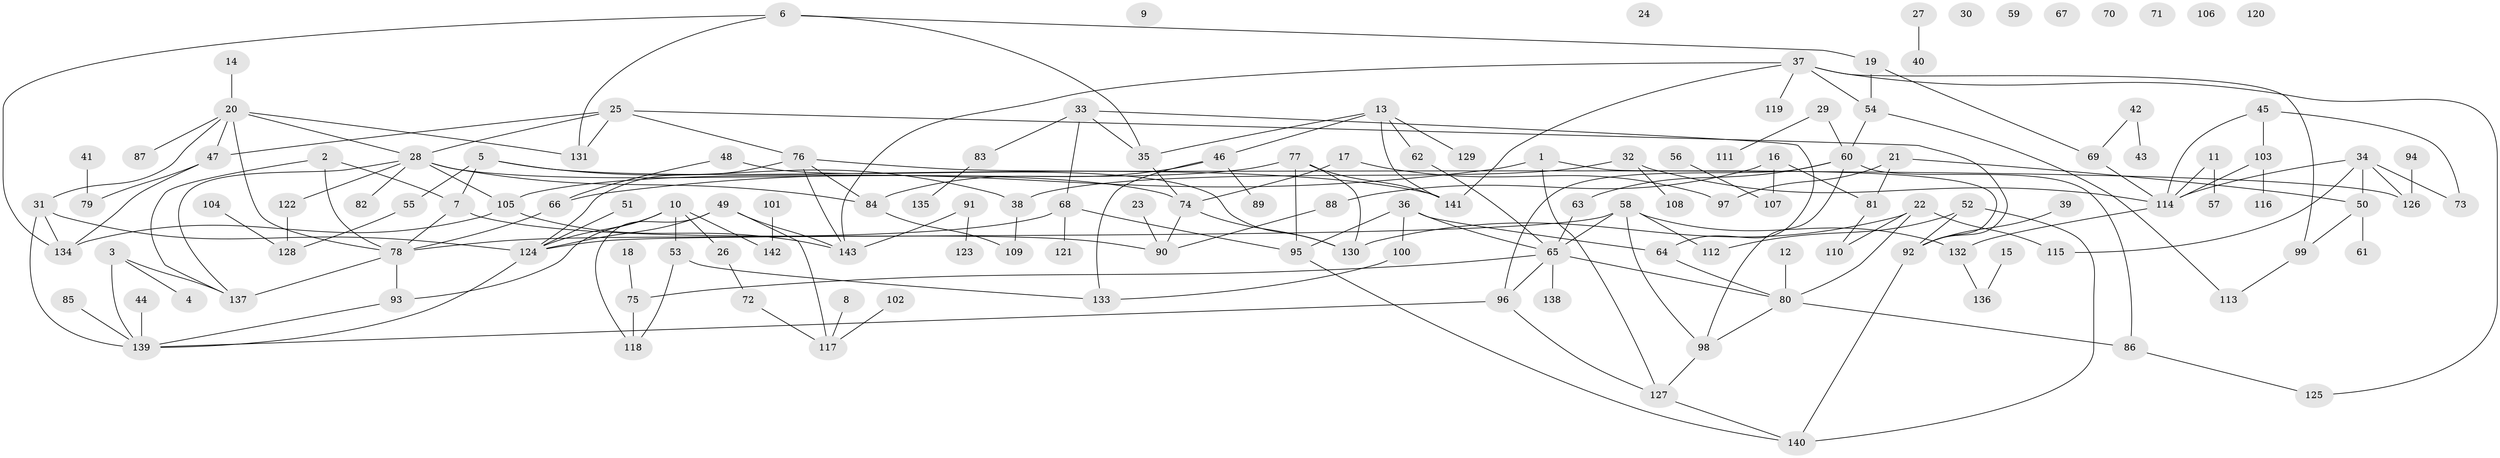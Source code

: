 // coarse degree distribution, {9: 0.014084507042253521, 2: 0.16901408450704225, 6: 0.056338028169014086, 1: 0.2676056338028169, 0: 0.14084507042253522, 7: 0.056338028169014086, 10: 0.028169014084507043, 14: 0.014084507042253521, 4: 0.1267605633802817, 5: 0.04225352112676056, 3: 0.07042253521126761, 16: 0.014084507042253521}
// Generated by graph-tools (version 1.1) at 2025/16/03/04/25 18:16:28]
// undirected, 143 vertices, 196 edges
graph export_dot {
graph [start="1"]
  node [color=gray90,style=filled];
  1;
  2;
  3;
  4;
  5;
  6;
  7;
  8;
  9;
  10;
  11;
  12;
  13;
  14;
  15;
  16;
  17;
  18;
  19;
  20;
  21;
  22;
  23;
  24;
  25;
  26;
  27;
  28;
  29;
  30;
  31;
  32;
  33;
  34;
  35;
  36;
  37;
  38;
  39;
  40;
  41;
  42;
  43;
  44;
  45;
  46;
  47;
  48;
  49;
  50;
  51;
  52;
  53;
  54;
  55;
  56;
  57;
  58;
  59;
  60;
  61;
  62;
  63;
  64;
  65;
  66;
  67;
  68;
  69;
  70;
  71;
  72;
  73;
  74;
  75;
  76;
  77;
  78;
  79;
  80;
  81;
  82;
  83;
  84;
  85;
  86;
  87;
  88;
  89;
  90;
  91;
  92;
  93;
  94;
  95;
  96;
  97;
  98;
  99;
  100;
  101;
  102;
  103;
  104;
  105;
  106;
  107;
  108;
  109;
  110;
  111;
  112;
  113;
  114;
  115;
  116;
  117;
  118;
  119;
  120;
  121;
  122;
  123;
  124;
  125;
  126;
  127;
  128;
  129;
  130;
  131;
  132;
  133;
  134;
  135;
  136;
  137;
  138;
  139;
  140;
  141;
  142;
  143;
  1 -- 66;
  1 -- 92;
  1 -- 127;
  2 -- 7;
  2 -- 78;
  2 -- 137;
  3 -- 4;
  3 -- 137;
  3 -- 139;
  5 -- 7;
  5 -- 38;
  5 -- 55;
  5 -- 141;
  6 -- 19;
  6 -- 35;
  6 -- 131;
  6 -- 134;
  7 -- 78;
  7 -- 90;
  8 -- 117;
  10 -- 26;
  10 -- 53;
  10 -- 93;
  10 -- 124;
  10 -- 142;
  11 -- 57;
  11 -- 114;
  12 -- 80;
  13 -- 35;
  13 -- 46;
  13 -- 62;
  13 -- 129;
  13 -- 141;
  14 -- 20;
  15 -- 136;
  16 -- 81;
  16 -- 88;
  16 -- 107;
  17 -- 74;
  17 -- 97;
  18 -- 75;
  19 -- 54;
  19 -- 69;
  20 -- 28;
  20 -- 31;
  20 -- 47;
  20 -- 78;
  20 -- 87;
  20 -- 131;
  21 -- 50;
  21 -- 81;
  21 -- 97;
  22 -- 80;
  22 -- 110;
  22 -- 115;
  22 -- 130;
  23 -- 90;
  25 -- 28;
  25 -- 47;
  25 -- 76;
  25 -- 92;
  25 -- 131;
  26 -- 72;
  27 -- 40;
  28 -- 74;
  28 -- 82;
  28 -- 84;
  28 -- 105;
  28 -- 122;
  28 -- 137;
  29 -- 60;
  29 -- 111;
  31 -- 124;
  31 -- 134;
  31 -- 139;
  32 -- 38;
  32 -- 108;
  32 -- 114;
  33 -- 35;
  33 -- 64;
  33 -- 68;
  33 -- 83;
  34 -- 50;
  34 -- 73;
  34 -- 114;
  34 -- 115;
  34 -- 126;
  35 -- 74;
  36 -- 64;
  36 -- 65;
  36 -- 95;
  36 -- 100;
  37 -- 54;
  37 -- 99;
  37 -- 119;
  37 -- 125;
  37 -- 141;
  37 -- 143;
  38 -- 109;
  39 -- 92;
  41 -- 79;
  42 -- 43;
  42 -- 69;
  44 -- 139;
  45 -- 73;
  45 -- 103;
  45 -- 114;
  46 -- 84;
  46 -- 89;
  46 -- 133;
  47 -- 79;
  47 -- 134;
  48 -- 66;
  48 -- 130;
  49 -- 117;
  49 -- 118;
  49 -- 124;
  49 -- 143;
  50 -- 61;
  50 -- 99;
  51 -- 124;
  52 -- 92;
  52 -- 112;
  52 -- 140;
  53 -- 118;
  53 -- 133;
  54 -- 60;
  54 -- 113;
  55 -- 128;
  56 -- 107;
  58 -- 65;
  58 -- 98;
  58 -- 112;
  58 -- 124;
  58 -- 132;
  60 -- 63;
  60 -- 86;
  60 -- 96;
  60 -- 98;
  62 -- 65;
  63 -- 65;
  64 -- 80;
  65 -- 75;
  65 -- 80;
  65 -- 96;
  65 -- 138;
  66 -- 78;
  68 -- 78;
  68 -- 95;
  68 -- 121;
  69 -- 114;
  72 -- 117;
  74 -- 90;
  74 -- 130;
  75 -- 118;
  76 -- 84;
  76 -- 124;
  76 -- 126;
  76 -- 143;
  77 -- 95;
  77 -- 105;
  77 -- 130;
  77 -- 141;
  78 -- 93;
  78 -- 137;
  80 -- 86;
  80 -- 98;
  81 -- 110;
  83 -- 135;
  84 -- 109;
  85 -- 139;
  86 -- 125;
  88 -- 90;
  91 -- 123;
  91 -- 143;
  92 -- 140;
  93 -- 139;
  94 -- 126;
  95 -- 140;
  96 -- 127;
  96 -- 139;
  98 -- 127;
  99 -- 113;
  100 -- 133;
  101 -- 142;
  102 -- 117;
  103 -- 114;
  103 -- 116;
  104 -- 128;
  105 -- 134;
  105 -- 143;
  114 -- 132;
  122 -- 128;
  124 -- 139;
  127 -- 140;
  132 -- 136;
}
